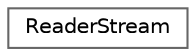 digraph "Graphical Class Hierarchy"
{
 // INTERACTIVE_SVG=YES
 // LATEX_PDF_SIZE
  bgcolor="transparent";
  edge [fontname=Helvetica,fontsize=10,labelfontname=Helvetica,labelfontsize=10];
  node [fontname=Helvetica,fontsize=10,shape=box,height=0.2,width=0.4];
  rankdir="LR";
  Node0 [label="ReaderStream",height=0.2,width=0.4,color="grey40", fillcolor="white", style="filled",URL="$d4/d89/class_reader_stream.html",tooltip=" "];
}
